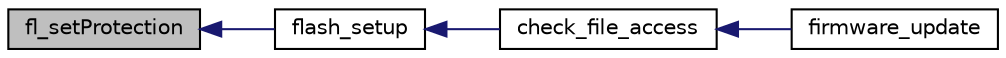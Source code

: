 digraph "fl_setProtection"
{
 // INTERACTIVE_SVG=YES
  edge [fontname="Helvetica",fontsize="10",labelfontname="Helvetica",labelfontsize="10"];
  node [fontname="Helvetica",fontsize="10",shape=record];
  rankdir="LR";
  Node1 [label="fl_setProtection",height=0.2,width=0.4,color="black", fillcolor="grey75", style="filled" fontcolor="black"];
  Node1 -> Node2 [dir="back",color="midnightblue",fontsize="10",style="solid",fontname="Helvetica"];
  Node2 [label="flash_setup",height=0.2,width=0.4,color="black", fillcolor="white", style="filled",URL="$flash__write_8c.html#a68a08738ba4df3403b89a376ac330862"];
  Node2 -> Node3 [dir="back",color="midnightblue",fontsize="10",style="solid",fontname="Helvetica"];
  Node3 [label="check_file_access",height=0.2,width=0.4,color="black", fillcolor="white", style="filled",URL="$flash__somanet_8xc.html#a17156495777f802c805e3b2bb340500c"];
  Node3 -> Node4 [dir="back",color="midnightblue",fontsize="10",style="solid",fontname="Helvetica"];
  Node4 [label="firmware_update",height=0.2,width=0.4,color="black", fillcolor="white", style="filled",URL="$flash__somanet_8xc.html#a9e5fd5ed65b86c6c5a9aa1ffabc08486",tooltip="Firmware update function This thread must be on CORE 0 only. "];
}
